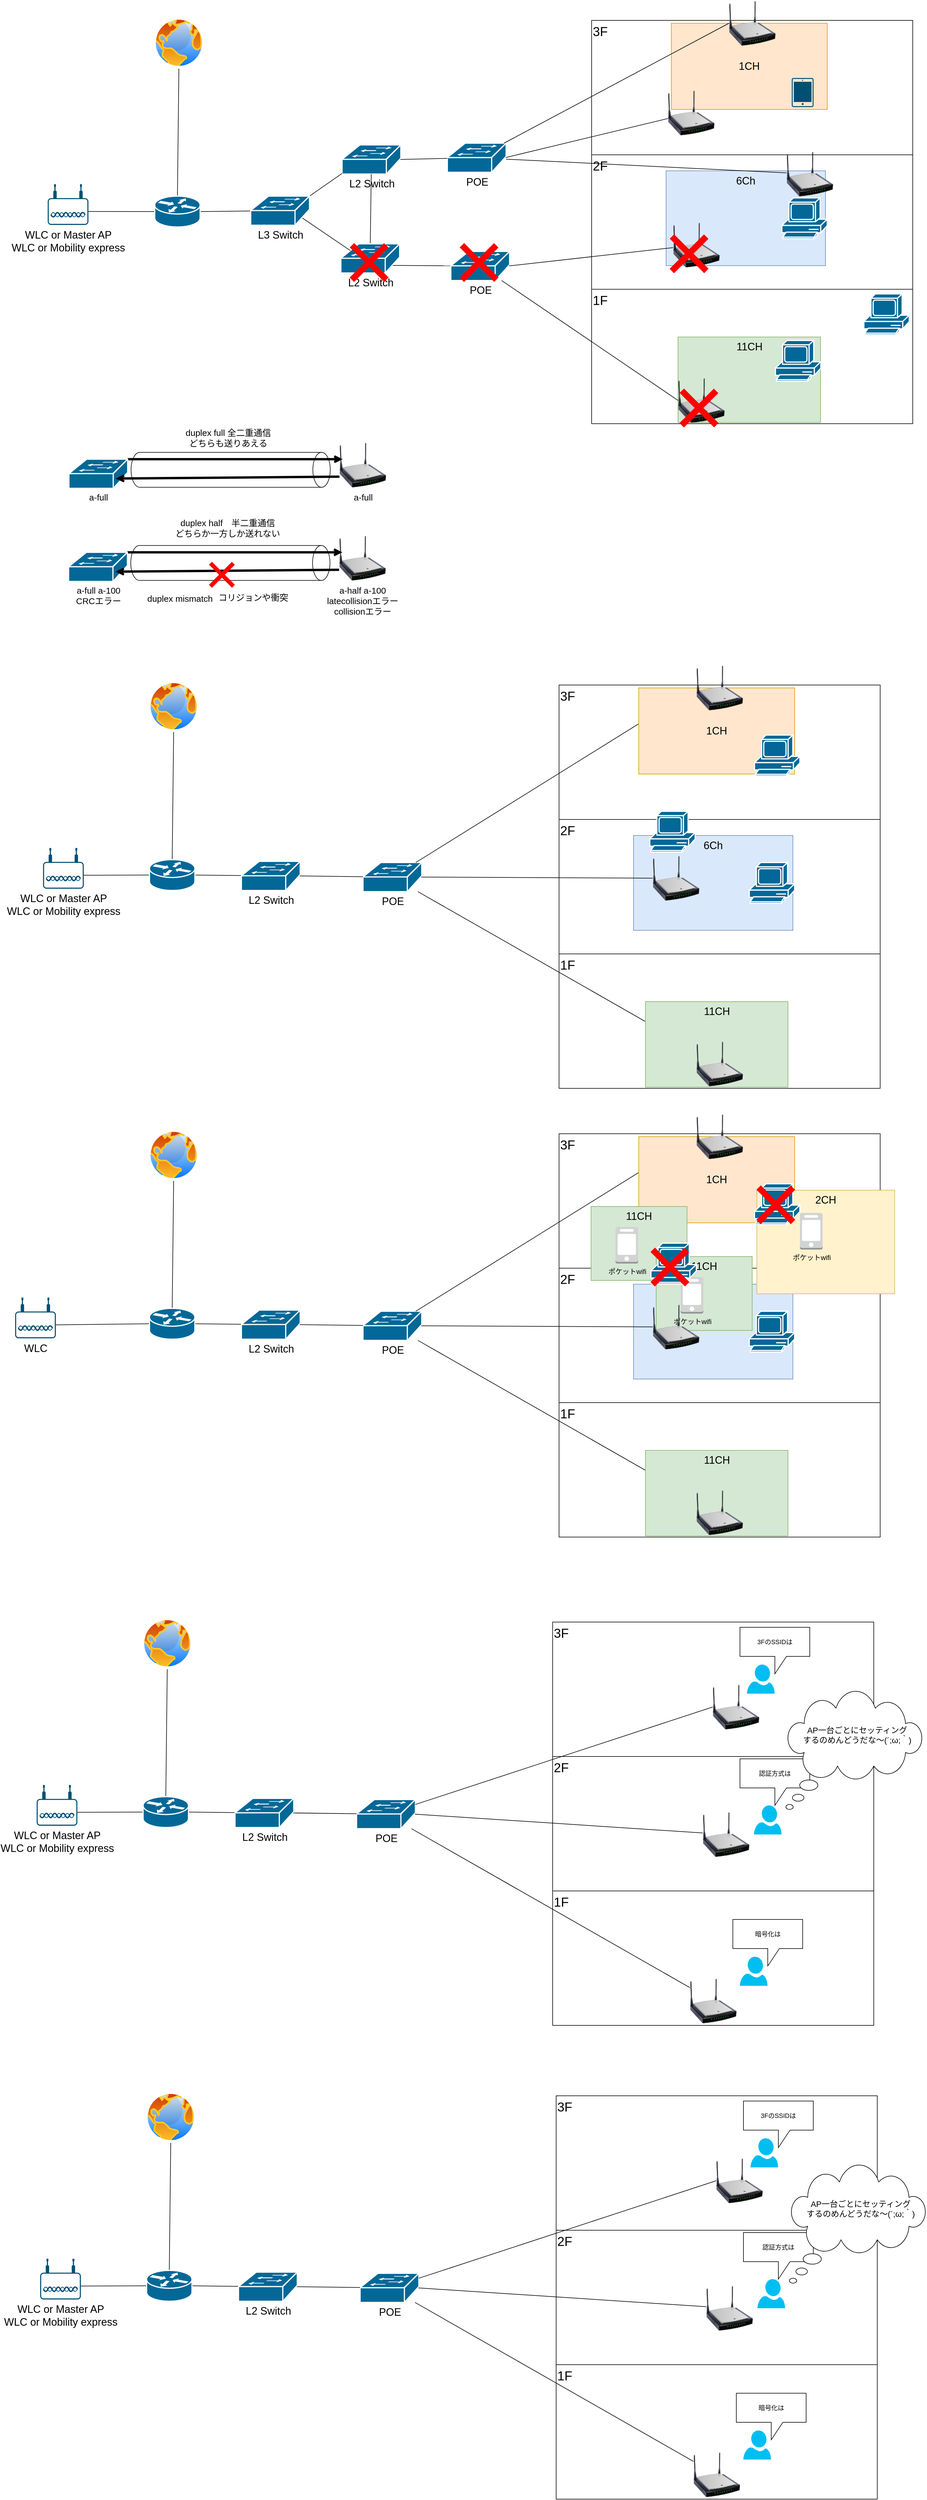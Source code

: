 <mxfile version="21.7.4" type="github">
  <diagram name="ページ1" id="ISea0skvDJ0-GTyt_ot8">
    <mxGraphModel dx="4785" dy="2478" grid="0" gridSize="10" guides="1" tooltips="1" connect="1" arrows="1" fold="1" page="1" pageScale="1" pageWidth="827" pageHeight="1169" math="0" shadow="0">
      <root>
        <mxCell id="0" />
        <mxCell id="1" parent="0" />
        <mxCell id="y21L1_D4y8wmVDUmnjSK-36" value="6Ch" style="whiteSpace=wrap;html=1;fontFamily=Helvetica;fontSize=18;verticalAlign=top;fillColor=#dae8fc;strokeColor=#6c8ebf;" parent="1" vertex="1">
          <mxGeometry x="1168" y="383.5" width="274" height="163" as="geometry" />
        </mxCell>
        <mxCell id="y21L1_D4y8wmVDUmnjSK-25" value="" style="group;fontSize=22;" parent="1" vertex="1" connectable="0">
          <mxGeometry x="1040" y="125" width="552" height="736" as="geometry" />
        </mxCell>
        <mxCell id="y21L1_D4y8wmVDUmnjSK-22" value="&lt;font style=&quot;font-size: 22px;&quot;&gt;1F&lt;/font&gt;" style="rounded=0;whiteSpace=wrap;html=1;fontFamily=Helvetica;fontSize=11;fontColor=default;fillColor=none;verticalAlign=top;align=left;" parent="y21L1_D4y8wmVDUmnjSK-25" vertex="1">
          <mxGeometry y="462" width="552" height="231" as="geometry" />
        </mxCell>
        <mxCell id="y21L1_D4y8wmVDUmnjSK-23" value="&lt;font style=&quot;font-size: 22px;&quot;&gt;2F&lt;/font&gt;" style="rounded=0;whiteSpace=wrap;html=1;fontFamily=Helvetica;fontSize=11;fontColor=default;fillColor=none;verticalAlign=top;align=left;" parent="y21L1_D4y8wmVDUmnjSK-25" vertex="1">
          <mxGeometry y="231" width="552" height="231" as="geometry" />
        </mxCell>
        <mxCell id="y21L1_D4y8wmVDUmnjSK-37" value="11CH" style="whiteSpace=wrap;html=1;fontFamily=Helvetica;fontSize=18;verticalAlign=top;fillColor=#d5e8d4;strokeColor=#82b366;" parent="y21L1_D4y8wmVDUmnjSK-25" vertex="1">
          <mxGeometry x="148.5" y="544" width="245" height="147" as="geometry" />
        </mxCell>
        <mxCell id="y21L1_D4y8wmVDUmnjSK-24" value="&lt;font style=&quot;font-size: 22px;&quot;&gt;3F&lt;/font&gt;" style="rounded=0;whiteSpace=wrap;html=1;fontFamily=Helvetica;fontSize=11;fontColor=default;fillColor=none;verticalAlign=top;align=left;" parent="y21L1_D4y8wmVDUmnjSK-25" vertex="1">
          <mxGeometry width="552" height="231" as="geometry" />
        </mxCell>
        <mxCell id="y21L1_D4y8wmVDUmnjSK-26" value="" style="shape=mxgraph.cisco.computers_and_peripherals.pc;sketch=0;html=1;pointerEvents=1;dashed=0;fillColor=#036897;strokeColor=#ffffff;strokeWidth=2;verticalLabelPosition=bottom;verticalAlign=top;align=center;outlineConnect=0;fontFamily=Helvetica;fontSize=11;fontColor=default;" parent="y21L1_D4y8wmVDUmnjSK-25" vertex="1">
          <mxGeometry x="316" y="550" width="78" height="70" as="geometry" />
        </mxCell>
        <mxCell id="y21L1_D4y8wmVDUmnjSK-34" value="" style="shape=mxgraph.cisco.computers_and_peripherals.pc;sketch=0;html=1;pointerEvents=1;dashed=0;fillColor=#036897;strokeColor=#ffffff;strokeWidth=2;verticalLabelPosition=bottom;verticalAlign=top;align=center;outlineConnect=0;fontFamily=Helvetica;fontSize=11;fontColor=default;" parent="y21L1_D4y8wmVDUmnjSK-25" vertex="1">
          <mxGeometry x="468" y="470" width="78" height="70" as="geometry" />
        </mxCell>
        <mxCell id="y21L1_D4y8wmVDUmnjSK-35" value="1CH" style="whiteSpace=wrap;html=1;fontFamily=Helvetica;fontSize=18;verticalAlign=middle;fillColor=#ffe6cc;strokeColor=#d79b00;" parent="y21L1_D4y8wmVDUmnjSK-25" vertex="1">
          <mxGeometry x="137" y="5" width="268" height="148" as="geometry" />
        </mxCell>
        <mxCell id="y21L1_D4y8wmVDUmnjSK-38" value="" style="image;html=1;image=img/lib/clip_art/networking/Wireless_Router_N_128x128.png;fontFamily=Helvetica;fontSize=11;fontColor=default;" parent="y21L1_D4y8wmVDUmnjSK-25" vertex="1">
          <mxGeometry x="236" y="-35" width="80" height="80" as="geometry" />
        </mxCell>
        <mxCell id="y21L1_D4y8wmVDUmnjSK-39" value="" style="image;html=1;image=img/lib/clip_art/networking/Wireless_Router_N_128x128.png;fontFamily=Helvetica;fontSize=11;fontColor=default;" parent="y21L1_D4y8wmVDUmnjSK-25" vertex="1">
          <mxGeometry x="131" y="119" width="80" height="80" as="geometry" />
        </mxCell>
        <mxCell id="y21L1_D4y8wmVDUmnjSK-40" value="" style="image;html=1;image=img/lib/clip_art/networking/Wireless_Router_N_128x128.png;fontFamily=Helvetica;fontSize=11;fontColor=default;" parent="y21L1_D4y8wmVDUmnjSK-25" vertex="1">
          <mxGeometry x="335" y="224" width="80" height="80" as="geometry" />
        </mxCell>
        <mxCell id="ws9a11WgU_F2Pa4hNLhd-21" value="" style="image;html=1;image=img/lib/clip_art/networking/Wireless_Router_N_128x128.png;fontFamily=Helvetica;fontSize=11;fontColor=default;" vertex="1" parent="y21L1_D4y8wmVDUmnjSK-25">
          <mxGeometry x="148.5" y="613" width="80" height="80" as="geometry" />
        </mxCell>
        <mxCell id="ws9a11WgU_F2Pa4hNLhd-23" value="" style="image;html=1;image=img/lib/clip_art/networking/Wireless_Router_N_128x128.png;fontFamily=Helvetica;fontSize=11;fontColor=default;" vertex="1" parent="y21L1_D4y8wmVDUmnjSK-25">
          <mxGeometry x="140" y="346" width="80" height="80" as="geometry" />
        </mxCell>
        <mxCell id="ws9a11WgU_F2Pa4hNLhd-32" value="&lt;span style=&quot;font-size: 150px;&quot;&gt;×&lt;/span&gt;" style="text;html=1;align=center;verticalAlign=middle;resizable=0;points=[];autosize=1;strokeColor=none;fillColor=none;fontSize=150;fontFamily=Helvetica;fontColor=#FF0000;" vertex="1" parent="y21L1_D4y8wmVDUmnjSK-25">
          <mxGeometry x="114" y="302" width="106" height="192" as="geometry" />
        </mxCell>
        <mxCell id="ws9a11WgU_F2Pa4hNLhd-33" value="&lt;span style=&quot;font-size: 150px;&quot;&gt;×&lt;/span&gt;" style="text;html=1;align=center;verticalAlign=middle;resizable=0;points=[];autosize=1;strokeColor=none;fillColor=none;fontSize=150;fontFamily=Helvetica;fontColor=#FF0000;" vertex="1" parent="y21L1_D4y8wmVDUmnjSK-25">
          <mxGeometry x="131" y="567" width="106" height="192" as="geometry" />
        </mxCell>
        <mxCell id="y21L1_D4y8wmVDUmnjSK-7" style="rounded=0;orthogonalLoop=1;jettySize=auto;html=1;exitX=1;exitY=0.67;exitDx=0;exitDy=0;exitPerimeter=0;entryX=0;entryY=0.5;entryDx=0;entryDy=0;entryPerimeter=0;endArrow=none;endFill=0;fontSize=18;" parent="1" source="y21L1_D4y8wmVDUmnjSK-2" target="y21L1_D4y8wmVDUmnjSK-3" edge="1">
          <mxGeometry relative="1" as="geometry" />
        </mxCell>
        <mxCell id="y21L1_D4y8wmVDUmnjSK-2" value="WLC or Master AP&lt;br style=&quot;border-color: var(--border-color);&quot;&gt;WLC or Mobility express" style="points=[[0.03,0.36,0],[0.18,0,0],[0.5,0.34,0],[0.82,0,0],[0.97,0.36,0],[1,0.67,0],[0.975,0.975,0],[0.5,1,0],[0.025,0.975,0],[0,0.67,0]];verticalLabelPosition=bottom;sketch=0;html=1;verticalAlign=top;aspect=fixed;align=center;pointerEvents=1;shape=mxgraph.cisco19.wireless_access_point;fillColor=#005073;strokeColor=none;fontSize=18;" parent="1" vertex="1">
          <mxGeometry x="105" y="406.5" width="70" height="70" as="geometry" />
        </mxCell>
        <mxCell id="y21L1_D4y8wmVDUmnjSK-8" style="edgeStyle=none;shape=connector;rounded=0;orthogonalLoop=1;jettySize=auto;html=1;exitX=1;exitY=0.5;exitDx=0;exitDy=0;exitPerimeter=0;labelBackgroundColor=default;strokeColor=default;fontFamily=Helvetica;fontSize=18;fontColor=default;endArrow=none;endFill=0;" parent="1" source="y21L1_D4y8wmVDUmnjSK-3" target="ws9a11WgU_F2Pa4hNLhd-2" edge="1">
          <mxGeometry relative="1" as="geometry" />
        </mxCell>
        <mxCell id="y21L1_D4y8wmVDUmnjSK-10" style="edgeStyle=none;shape=connector;rounded=0;orthogonalLoop=1;jettySize=auto;html=1;exitX=0.5;exitY=0;exitDx=0;exitDy=0;exitPerimeter=0;entryX=0.5;entryY=1;entryDx=0;entryDy=0;labelBackgroundColor=default;strokeColor=default;fontFamily=Helvetica;fontSize=11;fontColor=default;endArrow=none;endFill=0;" parent="1" source="y21L1_D4y8wmVDUmnjSK-3" target="y21L1_D4y8wmVDUmnjSK-4" edge="1">
          <mxGeometry relative="1" as="geometry" />
        </mxCell>
        <mxCell id="y21L1_D4y8wmVDUmnjSK-3" value="" style="shape=mxgraph.cisco.routers.router;sketch=0;html=1;pointerEvents=1;dashed=0;fillColor=#036897;strokeColor=#ffffff;strokeWidth=2;verticalLabelPosition=bottom;verticalAlign=top;align=center;outlineConnect=0;fontFamily=Helvetica;fontSize=18;fontColor=default;" parent="1" vertex="1">
          <mxGeometry x="289" y="427" width="78" height="53" as="geometry" />
        </mxCell>
        <mxCell id="y21L1_D4y8wmVDUmnjSK-4" value="" style="image;aspect=fixed;perimeter=ellipsePerimeter;html=1;align=center;shadow=0;dashed=0;spacingTop=3;image=img/lib/active_directory/internet_globe.svg;" parent="1" vertex="1">
          <mxGeometry x="286" y="119" width="89" height="89" as="geometry" />
        </mxCell>
        <mxCell id="y21L1_D4y8wmVDUmnjSK-16" style="edgeStyle=none;shape=connector;rounded=0;orthogonalLoop=1;jettySize=auto;html=1;exitX=0.98;exitY=0.5;exitDx=0;exitDy=0;exitPerimeter=0;labelBackgroundColor=default;strokeColor=default;fontFamily=Helvetica;fontSize=11;fontColor=default;endArrow=none;endFill=0;" parent="1" source="y21L1_D4y8wmVDUmnjSK-5" target="y21L1_D4y8wmVDUmnjSK-39" edge="1">
          <mxGeometry relative="1" as="geometry">
            <mxPoint x="1189" y="458.668" as="targetPoint" />
          </mxGeometry>
        </mxCell>
        <mxCell id="y21L1_D4y8wmVDUmnjSK-5" value="POE" style="shape=mxgraph.cisco.switches.workgroup_switch;sketch=0;html=1;pointerEvents=1;dashed=0;fillColor=#036897;strokeColor=#ffffff;strokeWidth=2;verticalLabelPosition=bottom;verticalAlign=top;align=center;outlineConnect=0;fontFamily=Helvetica;fontSize=18;fontColor=default;" parent="1" vertex="1">
          <mxGeometry x="792" y="336" width="101" height="50" as="geometry" />
        </mxCell>
        <mxCell id="y21L1_D4y8wmVDUmnjSK-9" style="edgeStyle=none;shape=connector;rounded=0;orthogonalLoop=1;jettySize=auto;html=1;exitX=0.98;exitY=0.5;exitDx=0;exitDy=0;exitPerimeter=0;labelBackgroundColor=default;strokeColor=default;fontFamily=Helvetica;fontSize=18;fontColor=default;endArrow=none;endFill=0;" parent="1" source="y21L1_D4y8wmVDUmnjSK-6" target="y21L1_D4y8wmVDUmnjSK-5" edge="1">
          <mxGeometry relative="1" as="geometry" />
        </mxCell>
        <mxCell id="y21L1_D4y8wmVDUmnjSK-6" value="L2 Switch" style="shape=mxgraph.cisco.switches.workgroup_switch;sketch=0;html=1;pointerEvents=1;dashed=0;fillColor=#036897;strokeColor=#ffffff;strokeWidth=2;verticalLabelPosition=bottom;verticalAlign=top;align=center;outlineConnect=0;fontFamily=Helvetica;fontSize=18;fontColor=default;" parent="1" vertex="1">
          <mxGeometry x="611" y="339" width="101" height="50" as="geometry" />
        </mxCell>
        <mxCell id="y21L1_D4y8wmVDUmnjSK-11" value="" style="shape=mxgraph.cisco.computers_and_peripherals.pc;sketch=0;html=1;pointerEvents=1;dashed=0;fillColor=#036897;strokeColor=#ffffff;strokeWidth=2;verticalLabelPosition=bottom;verticalAlign=top;align=center;outlineConnect=0;fontFamily=Helvetica;fontSize=11;fontColor=default;" parent="1" vertex="1">
          <mxGeometry x="1367" y="430" width="78" height="70" as="geometry" />
        </mxCell>
        <mxCell id="y21L1_D4y8wmVDUmnjSK-12" value="" style="sketch=0;points=[[0.015,0.015,0],[0.985,0.015,0],[0.985,0.985,0],[0.015,0.985,0],[0.25,0,0],[0.5,0,0],[0.75,0,0],[1,0.25,0],[1,0.5,0],[1,0.75,0],[0.75,1,0],[0.5,1,0],[0.25,1,0],[0,0.75,0],[0,0.5,0],[0,0.25,0]];verticalLabelPosition=bottom;html=1;verticalAlign=top;aspect=fixed;align=center;pointerEvents=1;shape=mxgraph.cisco19.handheld;fillColor=#005073;strokeColor=none;" parent="1" vertex="1">
          <mxGeometry x="1384" y="224" width="37.5" height="50" as="geometry" />
        </mxCell>
        <mxCell id="y21L1_D4y8wmVDUmnjSK-20" style="edgeStyle=none;shape=connector;rounded=0;orthogonalLoop=1;jettySize=auto;html=1;labelBackgroundColor=default;strokeColor=default;fontFamily=Helvetica;fontSize=11;fontColor=default;endArrow=none;endFill=0;" parent="1" source="y21L1_D4y8wmVDUmnjSK-40" target="y21L1_D4y8wmVDUmnjSK-5" edge="1">
          <mxGeometry relative="1" as="geometry">
            <mxPoint x="1276.0" y="794.9" as="sourcePoint" />
          </mxGeometry>
        </mxCell>
        <mxCell id="y21L1_D4y8wmVDUmnjSK-21" style="edgeStyle=none;shape=connector;rounded=0;orthogonalLoop=1;jettySize=auto;html=1;exitX=0;exitY=0.5;exitDx=0;exitDy=0;labelBackgroundColor=default;strokeColor=default;fontFamily=Helvetica;fontSize=11;fontColor=default;endArrow=none;endFill=0;" parent="1" source="y21L1_D4y8wmVDUmnjSK-38" target="y21L1_D4y8wmVDUmnjSK-5" edge="1">
          <mxGeometry relative="1" as="geometry">
            <mxPoint x="1276.0" y="145.9" as="sourcePoint" />
          </mxGeometry>
        </mxCell>
        <mxCell id="y21L1_D4y8wmVDUmnjSK-67" value="6Ch" style="whiteSpace=wrap;html=1;fontFamily=Helvetica;fontSize=18;verticalAlign=top;fillColor=#dae8fc;strokeColor=#6c8ebf;" parent="1" vertex="1">
          <mxGeometry x="1112" y="1525.5" width="274" height="163" as="geometry" />
        </mxCell>
        <mxCell id="y21L1_D4y8wmVDUmnjSK-79" style="rounded=0;orthogonalLoop=1;jettySize=auto;html=1;exitX=1;exitY=0.67;exitDx=0;exitDy=0;exitPerimeter=0;entryX=0;entryY=0.5;entryDx=0;entryDy=0;entryPerimeter=0;endArrow=none;endFill=0;fontSize=18;" parent="1" source="y21L1_D4y8wmVDUmnjSK-80" target="y21L1_D4y8wmVDUmnjSK-83" edge="1">
          <mxGeometry relative="1" as="geometry" />
        </mxCell>
        <mxCell id="y21L1_D4y8wmVDUmnjSK-80" value="WLC or Master AP&lt;br&gt;WLC or Mobility express" style="points=[[0.03,0.36,0],[0.18,0,0],[0.5,0.34,0],[0.82,0,0],[0.97,0.36,0],[1,0.67,0],[0.975,0.975,0],[0.5,1,0],[0.025,0.975,0],[0,0.67,0]];verticalLabelPosition=bottom;sketch=0;html=1;verticalAlign=top;aspect=fixed;align=center;pointerEvents=1;shape=mxgraph.cisco19.wireless_access_point;fillColor=#005073;strokeColor=none;fontSize=18;" parent="1" vertex="1">
          <mxGeometry x="97" y="1547" width="70" height="70" as="geometry" />
        </mxCell>
        <mxCell id="y21L1_D4y8wmVDUmnjSK-81" style="edgeStyle=none;shape=connector;rounded=0;orthogonalLoop=1;jettySize=auto;html=1;exitX=1;exitY=0.5;exitDx=0;exitDy=0;exitPerimeter=0;labelBackgroundColor=default;strokeColor=default;fontFamily=Helvetica;fontSize=18;fontColor=default;endArrow=none;endFill=0;" parent="1" source="y21L1_D4y8wmVDUmnjSK-83" target="y21L1_D4y8wmVDUmnjSK-88" edge="1">
          <mxGeometry relative="1" as="geometry" />
        </mxCell>
        <mxCell id="y21L1_D4y8wmVDUmnjSK-82" style="edgeStyle=none;shape=connector;rounded=0;orthogonalLoop=1;jettySize=auto;html=1;exitX=0.5;exitY=0;exitDx=0;exitDy=0;exitPerimeter=0;entryX=0.5;entryY=1;entryDx=0;entryDy=0;labelBackgroundColor=default;strokeColor=default;fontFamily=Helvetica;fontSize=11;fontColor=default;endArrow=none;endFill=0;" parent="1" source="y21L1_D4y8wmVDUmnjSK-83" target="y21L1_D4y8wmVDUmnjSK-84" edge="1">
          <mxGeometry relative="1" as="geometry" />
        </mxCell>
        <mxCell id="y21L1_D4y8wmVDUmnjSK-83" value="" style="shape=mxgraph.cisco.routers.router;sketch=0;html=1;pointerEvents=1;dashed=0;fillColor=#036897;strokeColor=#ffffff;strokeWidth=2;verticalLabelPosition=bottom;verticalAlign=top;align=center;outlineConnect=0;fontFamily=Helvetica;fontSize=18;fontColor=default;" parent="1" vertex="1">
          <mxGeometry x="280" y="1567" width="78" height="53" as="geometry" />
        </mxCell>
        <mxCell id="y21L1_D4y8wmVDUmnjSK-84" value="" style="image;aspect=fixed;perimeter=ellipsePerimeter;html=1;align=center;shadow=0;dashed=0;spacingTop=3;image=img/lib/active_directory/internet_globe.svg;" parent="1" vertex="1">
          <mxGeometry x="277" y="1259" width="89" height="89" as="geometry" />
        </mxCell>
        <mxCell id="y21L1_D4y8wmVDUmnjSK-85" style="edgeStyle=none;shape=connector;rounded=0;orthogonalLoop=1;jettySize=auto;html=1;exitX=0.98;exitY=0.5;exitDx=0;exitDy=0;exitPerimeter=0;labelBackgroundColor=default;strokeColor=default;fontFamily=Helvetica;fontSize=11;fontColor=default;endArrow=none;endFill=0;" parent="1" source="y21L1_D4y8wmVDUmnjSK-86" edge="1">
          <mxGeometry relative="1" as="geometry">
            <mxPoint x="1145" y="1598.818" as="targetPoint" />
          </mxGeometry>
        </mxCell>
        <mxCell id="y21L1_D4y8wmVDUmnjSK-86" value="POE" style="shape=mxgraph.cisco.switches.workgroup_switch;sketch=0;html=1;pointerEvents=1;dashed=0;fillColor=#036897;strokeColor=#ffffff;strokeWidth=2;verticalLabelPosition=bottom;verticalAlign=top;align=center;outlineConnect=0;fontFamily=Helvetica;fontSize=18;fontColor=default;" parent="1" vertex="1">
          <mxGeometry x="647" y="1572" width="101" height="50" as="geometry" />
        </mxCell>
        <mxCell id="y21L1_D4y8wmVDUmnjSK-87" style="edgeStyle=none;shape=connector;rounded=0;orthogonalLoop=1;jettySize=auto;html=1;exitX=0.98;exitY=0.5;exitDx=0;exitDy=0;exitPerimeter=0;labelBackgroundColor=default;strokeColor=default;fontFamily=Helvetica;fontSize=18;fontColor=default;endArrow=none;endFill=0;" parent="1" source="y21L1_D4y8wmVDUmnjSK-88" target="y21L1_D4y8wmVDUmnjSK-86" edge="1">
          <mxGeometry relative="1" as="geometry" />
        </mxCell>
        <mxCell id="y21L1_D4y8wmVDUmnjSK-88" value="L2 Switch" style="shape=mxgraph.cisco.switches.workgroup_switch;sketch=0;html=1;pointerEvents=1;dashed=0;fillColor=#036897;strokeColor=#ffffff;strokeWidth=2;verticalLabelPosition=bottom;verticalAlign=top;align=center;outlineConnect=0;fontFamily=Helvetica;fontSize=18;fontColor=default;" parent="1" vertex="1">
          <mxGeometry x="438" y="1570" width="101" height="50" as="geometry" />
        </mxCell>
        <mxCell id="y21L1_D4y8wmVDUmnjSK-89" value="" style="shape=mxgraph.cisco.computers_and_peripherals.pc;sketch=0;html=1;pointerEvents=1;dashed=0;fillColor=#036897;strokeColor=#ffffff;strokeWidth=2;verticalLabelPosition=bottom;verticalAlign=top;align=center;outlineConnect=0;fontFamily=Helvetica;fontSize=11;fontColor=default;" parent="1" vertex="1">
          <mxGeometry x="1311" y="1572" width="78" height="70" as="geometry" />
        </mxCell>
        <mxCell id="y21L1_D4y8wmVDUmnjSK-91" style="edgeStyle=none;shape=connector;rounded=0;orthogonalLoop=1;jettySize=auto;html=1;labelBackgroundColor=default;strokeColor=default;fontFamily=Helvetica;fontSize=11;fontColor=default;endArrow=none;endFill=0;" parent="1" target="y21L1_D4y8wmVDUmnjSK-86" edge="1">
          <mxGeometry relative="1" as="geometry">
            <mxPoint x="1220" y="1895.173" as="sourcePoint" />
          </mxGeometry>
        </mxCell>
        <mxCell id="y21L1_D4y8wmVDUmnjSK-92" style="edgeStyle=none;shape=connector;rounded=0;orthogonalLoop=1;jettySize=auto;html=1;exitX=0;exitY=0.5;exitDx=0;exitDy=0;labelBackgroundColor=default;strokeColor=default;fontFamily=Helvetica;fontSize=11;fontColor=default;endArrow=none;endFill=0;" parent="1" target="y21L1_D4y8wmVDUmnjSK-86" edge="1">
          <mxGeometry relative="1" as="geometry">
            <mxPoint x="1220" y="1272" as="sourcePoint" />
          </mxGeometry>
        </mxCell>
        <mxCell id="y21L1_D4y8wmVDUmnjSK-102" value="" style="group;fontSize=22;" parent="1" vertex="1" connectable="0">
          <mxGeometry x="984" y="1267" width="624" height="693" as="geometry" />
        </mxCell>
        <mxCell id="y21L1_D4y8wmVDUmnjSK-103" value="&lt;font style=&quot;font-size: 22px;&quot;&gt;1F&lt;/font&gt;" style="rounded=0;whiteSpace=wrap;html=1;fontFamily=Helvetica;fontSize=11;fontColor=default;fillColor=none;verticalAlign=top;align=left;" parent="y21L1_D4y8wmVDUmnjSK-102" vertex="1">
          <mxGeometry y="462" width="552" height="231" as="geometry" />
        </mxCell>
        <mxCell id="y21L1_D4y8wmVDUmnjSK-104" value="&lt;font style=&quot;font-size: 22px;&quot;&gt;2F&lt;/font&gt;" style="rounded=0;whiteSpace=wrap;html=1;fontFamily=Helvetica;fontSize=11;fontColor=default;fillColor=none;verticalAlign=top;align=left;" parent="y21L1_D4y8wmVDUmnjSK-102" vertex="1">
          <mxGeometry y="231" width="552" height="231" as="geometry" />
        </mxCell>
        <mxCell id="y21L1_D4y8wmVDUmnjSK-105" value="11CH" style="whiteSpace=wrap;html=1;fontFamily=Helvetica;fontSize=18;verticalAlign=top;fillColor=#d5e8d4;strokeColor=#82b366;" parent="y21L1_D4y8wmVDUmnjSK-102" vertex="1">
          <mxGeometry x="148.5" y="544" width="245" height="147" as="geometry" />
        </mxCell>
        <mxCell id="y21L1_D4y8wmVDUmnjSK-106" value="&lt;font style=&quot;font-size: 22px;&quot;&gt;3F&lt;/font&gt;" style="rounded=0;whiteSpace=wrap;html=1;fontFamily=Helvetica;fontSize=11;fontColor=default;fillColor=none;verticalAlign=top;align=left;" parent="y21L1_D4y8wmVDUmnjSK-102" vertex="1">
          <mxGeometry width="552" height="231" as="geometry" />
        </mxCell>
        <mxCell id="y21L1_D4y8wmVDUmnjSK-108" value="1CH" style="whiteSpace=wrap;html=1;fontFamily=Helvetica;fontSize=18;verticalAlign=middle;fillColor=#ffe6cc;strokeColor=#d79b00;" parent="y21L1_D4y8wmVDUmnjSK-102" vertex="1">
          <mxGeometry x="137" y="5" width="268" height="148" as="geometry" />
        </mxCell>
        <mxCell id="y21L1_D4y8wmVDUmnjSK-109" value="" style="image;html=1;image=img/lib/clip_art/networking/Wireless_Router_N_128x128.png;fontFamily=Helvetica;fontSize=11;fontColor=default;" parent="y21L1_D4y8wmVDUmnjSK-102" vertex="1">
          <mxGeometry x="236" y="-35" width="80" height="80" as="geometry" />
        </mxCell>
        <mxCell id="y21L1_D4y8wmVDUmnjSK-111" value="" style="image;html=1;image=img/lib/clip_art/networking/Wireless_Router_N_128x128.png;fontFamily=Helvetica;fontSize=11;fontColor=default;" parent="y21L1_D4y8wmVDUmnjSK-102" vertex="1">
          <mxGeometry x="236" y="611" width="80" height="80" as="geometry" />
        </mxCell>
        <mxCell id="y21L1_D4y8wmVDUmnjSK-119" value="" style="shape=mxgraph.cisco.computers_and_peripherals.pc;sketch=0;html=1;pointerEvents=1;dashed=0;fillColor=#036897;strokeColor=#ffffff;strokeWidth=2;verticalLabelPosition=bottom;verticalAlign=top;align=center;outlineConnect=0;fontFamily=Helvetica;fontSize=11;fontColor=default;" parent="y21L1_D4y8wmVDUmnjSK-102" vertex="1">
          <mxGeometry x="336" y="86" width="78" height="70" as="geometry" />
        </mxCell>
        <mxCell id="y21L1_D4y8wmVDUmnjSK-110" value="" style="image;html=1;image=img/lib/clip_art/networking/Wireless_Router_N_128x128.png;fontFamily=Helvetica;fontSize=11;fontColor=default;" parent="y21L1_D4y8wmVDUmnjSK-102" vertex="1">
          <mxGeometry x="161" y="292" width="80" height="80" as="geometry" />
        </mxCell>
        <mxCell id="y21L1_D4y8wmVDUmnjSK-121" value="" style="shape=mxgraph.cisco.computers_and_peripherals.pc;sketch=0;html=1;pointerEvents=1;dashed=0;fillColor=#036897;strokeColor=#ffffff;strokeWidth=2;verticalLabelPosition=bottom;verticalAlign=top;align=center;outlineConnect=0;fontFamily=Helvetica;fontSize=11;fontColor=default;" parent="y21L1_D4y8wmVDUmnjSK-102" vertex="1">
          <mxGeometry x="156" y="217" width="78" height="70" as="geometry" />
        </mxCell>
        <mxCell id="Gv_RDN-kAOqWAWIpM0Y3-1" value="6Ch" style="whiteSpace=wrap;html=1;fontFamily=Helvetica;fontSize=18;verticalAlign=top;fillColor=#dae8fc;strokeColor=#6c8ebf;" parent="1" vertex="1">
          <mxGeometry x="1112" y="2296.5" width="274" height="163" as="geometry" />
        </mxCell>
        <mxCell id="Gv_RDN-kAOqWAWIpM0Y3-2" style="rounded=0;orthogonalLoop=1;jettySize=auto;html=1;exitX=1;exitY=0.67;exitDx=0;exitDy=0;exitPerimeter=0;entryX=0;entryY=0.5;entryDx=0;entryDy=0;entryPerimeter=0;endArrow=none;endFill=0;fontSize=18;" parent="1" source="Gv_RDN-kAOqWAWIpM0Y3-3" target="Gv_RDN-kAOqWAWIpM0Y3-6" edge="1">
          <mxGeometry relative="1" as="geometry" />
        </mxCell>
        <mxCell id="Gv_RDN-kAOqWAWIpM0Y3-3" value="WLC" style="points=[[0.03,0.36,0],[0.18,0,0],[0.5,0.34,0],[0.82,0,0],[0.97,0.36,0],[1,0.67,0],[0.975,0.975,0],[0.5,1,0],[0.025,0.975,0],[0,0.67,0]];verticalLabelPosition=bottom;sketch=0;html=1;verticalAlign=top;aspect=fixed;align=center;pointerEvents=1;shape=mxgraph.cisco19.wireless_access_point;fillColor=#005073;strokeColor=none;fontSize=18;" parent="1" vertex="1">
          <mxGeometry x="49" y="2319.5" width="70" height="70" as="geometry" />
        </mxCell>
        <mxCell id="Gv_RDN-kAOqWAWIpM0Y3-4" style="edgeStyle=none;shape=connector;rounded=0;orthogonalLoop=1;jettySize=auto;html=1;exitX=1;exitY=0.5;exitDx=0;exitDy=0;exitPerimeter=0;labelBackgroundColor=default;strokeColor=default;fontFamily=Helvetica;fontSize=18;fontColor=default;endArrow=none;endFill=0;" parent="1" source="Gv_RDN-kAOqWAWIpM0Y3-6" target="Gv_RDN-kAOqWAWIpM0Y3-11" edge="1">
          <mxGeometry relative="1" as="geometry" />
        </mxCell>
        <mxCell id="Gv_RDN-kAOqWAWIpM0Y3-5" style="edgeStyle=none;shape=connector;rounded=0;orthogonalLoop=1;jettySize=auto;html=1;exitX=0.5;exitY=0;exitDx=0;exitDy=0;exitPerimeter=0;entryX=0.5;entryY=1;entryDx=0;entryDy=0;labelBackgroundColor=default;strokeColor=default;fontFamily=Helvetica;fontSize=11;fontColor=default;endArrow=none;endFill=0;" parent="1" source="Gv_RDN-kAOqWAWIpM0Y3-6" target="Gv_RDN-kAOqWAWIpM0Y3-7" edge="1">
          <mxGeometry relative="1" as="geometry" />
        </mxCell>
        <mxCell id="Gv_RDN-kAOqWAWIpM0Y3-6" value="" style="shape=mxgraph.cisco.routers.router;sketch=0;html=1;pointerEvents=1;dashed=0;fillColor=#036897;strokeColor=#ffffff;strokeWidth=2;verticalLabelPosition=bottom;verticalAlign=top;align=center;outlineConnect=0;fontFamily=Helvetica;fontSize=18;fontColor=default;" parent="1" vertex="1">
          <mxGeometry x="280" y="2338" width="78" height="53" as="geometry" />
        </mxCell>
        <mxCell id="Gv_RDN-kAOqWAWIpM0Y3-7" value="" style="image;aspect=fixed;perimeter=ellipsePerimeter;html=1;align=center;shadow=0;dashed=0;spacingTop=3;image=img/lib/active_directory/internet_globe.svg;" parent="1" vertex="1">
          <mxGeometry x="277" y="2030" width="89" height="89" as="geometry" />
        </mxCell>
        <mxCell id="Gv_RDN-kAOqWAWIpM0Y3-8" style="edgeStyle=none;shape=connector;rounded=0;orthogonalLoop=1;jettySize=auto;html=1;exitX=0.98;exitY=0.5;exitDx=0;exitDy=0;exitPerimeter=0;labelBackgroundColor=default;strokeColor=default;fontFamily=Helvetica;fontSize=11;fontColor=default;endArrow=none;endFill=0;" parent="1" source="Gv_RDN-kAOqWAWIpM0Y3-9" edge="1">
          <mxGeometry relative="1" as="geometry">
            <mxPoint x="1145" y="2369.818" as="targetPoint" />
          </mxGeometry>
        </mxCell>
        <mxCell id="Gv_RDN-kAOqWAWIpM0Y3-9" value="POE" style="shape=mxgraph.cisco.switches.workgroup_switch;sketch=0;html=1;pointerEvents=1;dashed=0;fillColor=#036897;strokeColor=#ffffff;strokeWidth=2;verticalLabelPosition=bottom;verticalAlign=top;align=center;outlineConnect=0;fontFamily=Helvetica;fontSize=18;fontColor=default;" parent="1" vertex="1">
          <mxGeometry x="647" y="2343" width="101" height="50" as="geometry" />
        </mxCell>
        <mxCell id="Gv_RDN-kAOqWAWIpM0Y3-10" style="edgeStyle=none;shape=connector;rounded=0;orthogonalLoop=1;jettySize=auto;html=1;exitX=0.98;exitY=0.5;exitDx=0;exitDy=0;exitPerimeter=0;labelBackgroundColor=default;strokeColor=default;fontFamily=Helvetica;fontSize=18;fontColor=default;endArrow=none;endFill=0;" parent="1" source="Gv_RDN-kAOqWAWIpM0Y3-11" target="Gv_RDN-kAOqWAWIpM0Y3-9" edge="1">
          <mxGeometry relative="1" as="geometry" />
        </mxCell>
        <mxCell id="Gv_RDN-kAOqWAWIpM0Y3-11" value="L2 Switch" style="shape=mxgraph.cisco.switches.workgroup_switch;sketch=0;html=1;pointerEvents=1;dashed=0;fillColor=#036897;strokeColor=#ffffff;strokeWidth=2;verticalLabelPosition=bottom;verticalAlign=top;align=center;outlineConnect=0;fontFamily=Helvetica;fontSize=18;fontColor=default;" parent="1" vertex="1">
          <mxGeometry x="438" y="2341" width="101" height="50" as="geometry" />
        </mxCell>
        <mxCell id="Gv_RDN-kAOqWAWIpM0Y3-12" value="" style="shape=mxgraph.cisco.computers_and_peripherals.pc;sketch=0;html=1;pointerEvents=1;dashed=0;fillColor=#036897;strokeColor=#ffffff;strokeWidth=2;verticalLabelPosition=bottom;verticalAlign=top;align=center;outlineConnect=0;fontFamily=Helvetica;fontSize=11;fontColor=default;" parent="1" vertex="1">
          <mxGeometry x="1311" y="2343" width="78" height="70" as="geometry" />
        </mxCell>
        <mxCell id="Gv_RDN-kAOqWAWIpM0Y3-13" style="edgeStyle=none;shape=connector;rounded=0;orthogonalLoop=1;jettySize=auto;html=1;labelBackgroundColor=default;strokeColor=default;fontFamily=Helvetica;fontSize=11;fontColor=default;endArrow=none;endFill=0;" parent="1" target="Gv_RDN-kAOqWAWIpM0Y3-9" edge="1">
          <mxGeometry relative="1" as="geometry">
            <mxPoint x="1220" y="2666.173" as="sourcePoint" />
          </mxGeometry>
        </mxCell>
        <mxCell id="Gv_RDN-kAOqWAWIpM0Y3-14" style="edgeStyle=none;shape=connector;rounded=0;orthogonalLoop=1;jettySize=auto;html=1;exitX=0;exitY=0.5;exitDx=0;exitDy=0;labelBackgroundColor=default;strokeColor=default;fontFamily=Helvetica;fontSize=11;fontColor=default;endArrow=none;endFill=0;" parent="1" target="Gv_RDN-kAOqWAWIpM0Y3-9" edge="1">
          <mxGeometry relative="1" as="geometry">
            <mxPoint x="1220" y="2043" as="sourcePoint" />
          </mxGeometry>
        </mxCell>
        <mxCell id="Gv_RDN-kAOqWAWIpM0Y3-15" value="" style="group;fontSize=22;" parent="1" vertex="1" connectable="0">
          <mxGeometry x="984" y="2038" width="624" height="693" as="geometry" />
        </mxCell>
        <mxCell id="Gv_RDN-kAOqWAWIpM0Y3-16" value="&lt;font style=&quot;font-size: 22px;&quot;&gt;1F&lt;/font&gt;" style="rounded=0;whiteSpace=wrap;html=1;fontFamily=Helvetica;fontSize=11;fontColor=default;fillColor=none;verticalAlign=top;align=left;" parent="Gv_RDN-kAOqWAWIpM0Y3-15" vertex="1">
          <mxGeometry y="462" width="552" height="231" as="geometry" />
        </mxCell>
        <mxCell id="Gv_RDN-kAOqWAWIpM0Y3-17" value="&lt;font style=&quot;font-size: 22px;&quot;&gt;2F&lt;/font&gt;" style="rounded=0;whiteSpace=wrap;html=1;fontFamily=Helvetica;fontSize=11;fontColor=default;fillColor=none;verticalAlign=top;align=left;" parent="Gv_RDN-kAOqWAWIpM0Y3-15" vertex="1">
          <mxGeometry y="231" width="552" height="231" as="geometry" />
        </mxCell>
        <mxCell id="Gv_RDN-kAOqWAWIpM0Y3-18" value="11CH" style="whiteSpace=wrap;html=1;fontFamily=Helvetica;fontSize=18;verticalAlign=top;fillColor=#d5e8d4;strokeColor=#82b366;" parent="Gv_RDN-kAOqWAWIpM0Y3-15" vertex="1">
          <mxGeometry x="148.5" y="544" width="245" height="147" as="geometry" />
        </mxCell>
        <mxCell id="Gv_RDN-kAOqWAWIpM0Y3-19" value="&lt;font style=&quot;font-size: 22px;&quot;&gt;3F&lt;/font&gt;" style="rounded=0;whiteSpace=wrap;html=1;fontFamily=Helvetica;fontSize=11;fontColor=default;fillColor=none;verticalAlign=top;align=left;" parent="Gv_RDN-kAOqWAWIpM0Y3-15" vertex="1">
          <mxGeometry width="552" height="231" as="geometry" />
        </mxCell>
        <mxCell id="Gv_RDN-kAOqWAWIpM0Y3-20" value="1CH" style="whiteSpace=wrap;html=1;fontFamily=Helvetica;fontSize=18;verticalAlign=middle;fillColor=#ffe6cc;strokeColor=#d79b00;" parent="Gv_RDN-kAOqWAWIpM0Y3-15" vertex="1">
          <mxGeometry x="137" y="5" width="268" height="148" as="geometry" />
        </mxCell>
        <mxCell id="Gv_RDN-kAOqWAWIpM0Y3-21" value="" style="image;html=1;image=img/lib/clip_art/networking/Wireless_Router_N_128x128.png;fontFamily=Helvetica;fontSize=11;fontColor=default;" parent="Gv_RDN-kAOqWAWIpM0Y3-15" vertex="1">
          <mxGeometry x="236" y="-35" width="80" height="80" as="geometry" />
        </mxCell>
        <mxCell id="Gv_RDN-kAOqWAWIpM0Y3-22" value="" style="image;html=1;image=img/lib/clip_art/networking/Wireless_Router_N_128x128.png;fontFamily=Helvetica;fontSize=11;fontColor=default;" parent="Gv_RDN-kAOqWAWIpM0Y3-15" vertex="1">
          <mxGeometry x="236" y="611" width="80" height="80" as="geometry" />
        </mxCell>
        <mxCell id="Gv_RDN-kAOqWAWIpM0Y3-23" value="11CH" style="whiteSpace=wrap;html=1;fontFamily=Helvetica;fontSize=18;verticalAlign=top;fillColor=#d5e8d4;strokeColor=#82b366;" parent="Gv_RDN-kAOqWAWIpM0Y3-15" vertex="1">
          <mxGeometry x="55" y="125" width="165" height="127" as="geometry" />
        </mxCell>
        <mxCell id="Gv_RDN-kAOqWAWIpM0Y3-24" value="ポケットwifi" style="outlineConnect=0;dashed=0;verticalLabelPosition=bottom;verticalAlign=top;align=center;html=1;shape=mxgraph.aws3.mobile_client;fillColor=#D2D3D3;gradientColor=none;" parent="Gv_RDN-kAOqWAWIpM0Y3-15" vertex="1">
          <mxGeometry x="97" y="160" width="39" height="63" as="geometry" />
        </mxCell>
        <mxCell id="Gv_RDN-kAOqWAWIpM0Y3-25" value="2CH" style="whiteSpace=wrap;html=1;fontFamily=Helvetica;fontSize=18;verticalAlign=top;fillColor=#fff2cc;strokeColor=#d6b656;" parent="Gv_RDN-kAOqWAWIpM0Y3-15" vertex="1">
          <mxGeometry x="340" y="97" width="237" height="178" as="geometry" />
        </mxCell>
        <mxCell id="Gv_RDN-kAOqWAWIpM0Y3-26" value="ポケットwifi" style="outlineConnect=0;dashed=0;verticalLabelPosition=bottom;verticalAlign=top;align=center;html=1;shape=mxgraph.aws3.mobile_client;fillColor=#D2D3D3;gradientColor=none;" parent="Gv_RDN-kAOqWAWIpM0Y3-15" vertex="1">
          <mxGeometry x="414" y="136" width="39" height="63" as="geometry" />
        </mxCell>
        <mxCell id="Gv_RDN-kAOqWAWIpM0Y3-27" value="" style="shape=mxgraph.cisco.computers_and_peripherals.pc;sketch=0;html=1;pointerEvents=1;dashed=0;fillColor=#036897;strokeColor=#ffffff;strokeWidth=2;verticalLabelPosition=bottom;verticalAlign=top;align=center;outlineConnect=0;fontFamily=Helvetica;fontSize=11;fontColor=default;" parent="Gv_RDN-kAOqWAWIpM0Y3-15" vertex="1">
          <mxGeometry x="336" y="86" width="78" height="70" as="geometry" />
        </mxCell>
        <mxCell id="Gv_RDN-kAOqWAWIpM0Y3-28" value="11CH" style="whiteSpace=wrap;html=1;fontFamily=Helvetica;fontSize=18;verticalAlign=top;fillColor=#d5e8d4;strokeColor=#82b366;" parent="Gv_RDN-kAOqWAWIpM0Y3-15" vertex="1">
          <mxGeometry x="167" y="211" width="165" height="127" as="geometry" />
        </mxCell>
        <mxCell id="Gv_RDN-kAOqWAWIpM0Y3-29" value="ポケットwifi" style="outlineConnect=0;dashed=0;verticalLabelPosition=bottom;verticalAlign=top;align=center;html=1;shape=mxgraph.aws3.mobile_client;fillColor=#D2D3D3;gradientColor=none;" parent="Gv_RDN-kAOqWAWIpM0Y3-15" vertex="1">
          <mxGeometry x="209" y="246" width="39" height="63" as="geometry" />
        </mxCell>
        <mxCell id="Gv_RDN-kAOqWAWIpM0Y3-30" value="" style="image;html=1;image=img/lib/clip_art/networking/Wireless_Router_N_128x128.png;fontFamily=Helvetica;fontSize=11;fontColor=default;" parent="Gv_RDN-kAOqWAWIpM0Y3-15" vertex="1">
          <mxGeometry x="161" y="292" width="80" height="80" as="geometry" />
        </mxCell>
        <mxCell id="Gv_RDN-kAOqWAWIpM0Y3-31" value="" style="shape=mxgraph.cisco.computers_and_peripherals.pc;sketch=0;html=1;pointerEvents=1;dashed=0;fillColor=#036897;strokeColor=#ffffff;strokeWidth=2;verticalLabelPosition=bottom;verticalAlign=top;align=center;outlineConnect=0;fontFamily=Helvetica;fontSize=11;fontColor=default;" parent="Gv_RDN-kAOqWAWIpM0Y3-15" vertex="1">
          <mxGeometry x="158" y="188" width="78" height="70" as="geometry" />
        </mxCell>
        <mxCell id="ws9a11WgU_F2Pa4hNLhd-35" value="&lt;span style=&quot;font-size: 150px;&quot;&gt;×&lt;/span&gt;" style="text;html=1;align=center;verticalAlign=middle;resizable=0;points=[];autosize=1;strokeColor=none;fillColor=none;fontSize=150;fontFamily=Helvetica;fontColor=#FF0000;" vertex="1" parent="Gv_RDN-kAOqWAWIpM0Y3-15">
          <mxGeometry x="319" y="23" width="106" height="192" as="geometry" />
        </mxCell>
        <mxCell id="ws9a11WgU_F2Pa4hNLhd-34" value="&lt;span style=&quot;font-size: 150px;&quot;&gt;×&lt;/span&gt;" style="text;html=1;align=center;verticalAlign=middle;resizable=0;points=[];autosize=1;strokeColor=none;fillColor=none;fontSize=150;fontFamily=Helvetica;fontColor=#FF0000;" vertex="1" parent="Gv_RDN-kAOqWAWIpM0Y3-15">
          <mxGeometry x="137" y="130" width="106" height="192" as="geometry" />
        </mxCell>
        <mxCell id="ws9a11WgU_F2Pa4hNLhd-8" style="edgeStyle=none;shape=connector;rounded=0;orthogonalLoop=1;jettySize=auto;html=1;exitX=0.87;exitY=0.74;exitDx=0;exitDy=0;exitPerimeter=0;labelBackgroundColor=default;strokeColor=default;fontFamily=Helvetica;fontSize=11;fontColor=default;endArrow=none;endFill=0;" edge="1" parent="1" source="ws9a11WgU_F2Pa4hNLhd-1" target="ws9a11WgU_F2Pa4hNLhd-7">
          <mxGeometry relative="1" as="geometry" />
        </mxCell>
        <mxCell id="ws9a11WgU_F2Pa4hNLhd-9" style="edgeStyle=none;shape=connector;rounded=0;orthogonalLoop=1;jettySize=auto;html=1;exitX=0.5;exitY=0;exitDx=0;exitDy=0;exitPerimeter=0;labelBackgroundColor=default;strokeColor=default;fontFamily=Helvetica;fontSize=11;fontColor=default;endArrow=none;endFill=0;" edge="1" parent="1" source="ws9a11WgU_F2Pa4hNLhd-1" target="y21L1_D4y8wmVDUmnjSK-6">
          <mxGeometry relative="1" as="geometry" />
        </mxCell>
        <mxCell id="ws9a11WgU_F2Pa4hNLhd-1" value="L2 Switch" style="shape=mxgraph.cisco.switches.workgroup_switch;sketch=0;html=1;pointerEvents=1;dashed=0;fillColor=#036897;strokeColor=#ffffff;strokeWidth=2;verticalLabelPosition=bottom;verticalAlign=top;align=center;outlineConnect=0;fontFamily=Helvetica;fontSize=18;fontColor=default;" vertex="1" parent="1">
          <mxGeometry x="609" y="509" width="101" height="50" as="geometry" />
        </mxCell>
        <mxCell id="ws9a11WgU_F2Pa4hNLhd-3" style="rounded=0;orthogonalLoop=1;jettySize=auto;html=1;exitX=1;exitY=0;exitDx=0;exitDy=0;exitPerimeter=0;entryX=0;entryY=0.98;entryDx=0;entryDy=0;entryPerimeter=0;endArrow=none;endFill=0;" edge="1" parent="1" source="ws9a11WgU_F2Pa4hNLhd-2" target="y21L1_D4y8wmVDUmnjSK-6">
          <mxGeometry relative="1" as="geometry" />
        </mxCell>
        <mxCell id="ws9a11WgU_F2Pa4hNLhd-6" style="edgeStyle=none;shape=connector;rounded=0;orthogonalLoop=1;jettySize=auto;html=1;exitX=0.87;exitY=0.74;exitDx=0;exitDy=0;exitPerimeter=0;entryX=0.16;entryY=0.23;entryDx=0;entryDy=0;entryPerimeter=0;labelBackgroundColor=default;strokeColor=default;fontFamily=Helvetica;fontSize=11;fontColor=default;endArrow=none;endFill=0;" edge="1" parent="1" source="ws9a11WgU_F2Pa4hNLhd-2" target="ws9a11WgU_F2Pa4hNLhd-1">
          <mxGeometry relative="1" as="geometry" />
        </mxCell>
        <mxCell id="ws9a11WgU_F2Pa4hNLhd-2" value="L3 Switch" style="shape=mxgraph.cisco.switches.workgroup_switch;sketch=0;html=1;pointerEvents=1;dashed=0;fillColor=#036897;strokeColor=#ffffff;strokeWidth=2;verticalLabelPosition=bottom;verticalAlign=top;align=center;outlineConnect=0;fontFamily=Helvetica;fontSize=18;fontColor=default;" vertex="1" parent="1">
          <mxGeometry x="454" y="427" width="101" height="50" as="geometry" />
        </mxCell>
        <mxCell id="ws9a11WgU_F2Pa4hNLhd-24" style="edgeStyle=none;shape=connector;rounded=0;orthogonalLoop=1;jettySize=auto;html=1;exitX=0.98;exitY=0.5;exitDx=0;exitDy=0;exitPerimeter=0;labelBackgroundColor=default;strokeColor=default;fontFamily=Helvetica;fontSize=11;fontColor=default;endArrow=none;endFill=0;" edge="1" parent="1" source="ws9a11WgU_F2Pa4hNLhd-7" target="ws9a11WgU_F2Pa4hNLhd-23">
          <mxGeometry relative="1" as="geometry" />
        </mxCell>
        <mxCell id="ws9a11WgU_F2Pa4hNLhd-7" value="POE" style="shape=mxgraph.cisco.switches.workgroup_switch;sketch=0;html=1;pointerEvents=1;dashed=0;fillColor=#036897;strokeColor=#ffffff;strokeWidth=2;verticalLabelPosition=bottom;verticalAlign=top;align=center;outlineConnect=0;fontFamily=Helvetica;fontSize=18;fontColor=default;" vertex="1" parent="1">
          <mxGeometry x="798" y="522" width="101" height="50" as="geometry" />
        </mxCell>
        <mxCell id="ws9a11WgU_F2Pa4hNLhd-22" style="edgeStyle=none;shape=connector;rounded=0;orthogonalLoop=1;jettySize=auto;html=1;exitX=0;exitY=0.5;exitDx=0;exitDy=0;labelBackgroundColor=default;strokeColor=default;fontFamily=Helvetica;fontSize=11;fontColor=default;endArrow=none;endFill=0;" edge="1" parent="1" source="ws9a11WgU_F2Pa4hNLhd-21" target="ws9a11WgU_F2Pa4hNLhd-7">
          <mxGeometry relative="1" as="geometry" />
        </mxCell>
        <mxCell id="ws9a11WgU_F2Pa4hNLhd-30" value="&lt;span style=&quot;font-size: 150px;&quot;&gt;×&lt;/span&gt;" style="text;html=1;align=center;verticalAlign=middle;resizable=0;points=[];autosize=1;strokeColor=none;fillColor=none;fontSize=150;fontFamily=Helvetica;fontColor=#FF0000;" vertex="1" parent="1">
          <mxGeometry x="604" y="442" width="106" height="192" as="geometry" />
        </mxCell>
        <mxCell id="ws9a11WgU_F2Pa4hNLhd-31" value="&lt;span style=&quot;font-size: 150px;&quot;&gt;×&lt;/span&gt;" style="text;html=1;align=center;verticalAlign=middle;resizable=0;points=[];autosize=1;strokeColor=none;fillColor=none;fontSize=150;fontFamily=Helvetica;fontColor=#FF0000;" vertex="1" parent="1">
          <mxGeometry x="793" y="442" width="106" height="192" as="geometry" />
        </mxCell>
        <mxCell id="ws9a11WgU_F2Pa4hNLhd-44" style="edgeStyle=none;shape=connector;rounded=0;orthogonalLoop=1;jettySize=auto;html=1;exitX=1;exitY=0;exitDx=0;exitDy=0;exitPerimeter=0;entryX=0.069;entryY=0.375;entryDx=0;entryDy=0;entryPerimeter=0;labelBackgroundColor=default;strokeColor=default;fontFamily=Helvetica;fontSize=15;fontColor=default;endArrow=open;endFill=0;strokeWidth=4;" edge="1" parent="1" source="ws9a11WgU_F2Pa4hNLhd-36" target="ws9a11WgU_F2Pa4hNLhd-37">
          <mxGeometry relative="1" as="geometry" />
        </mxCell>
        <mxCell id="ws9a11WgU_F2Pa4hNLhd-36" value="a-full" style="shape=mxgraph.cisco.switches.workgroup_switch;sketch=0;html=1;pointerEvents=1;dashed=0;fillColor=#036897;strokeColor=#ffffff;strokeWidth=2;verticalLabelPosition=bottom;verticalAlign=top;align=center;outlineConnect=0;fontFamily=Helvetica;fontSize=15;fontColor=default;" vertex="1" parent="1">
          <mxGeometry x="141.5" y="879" width="101" height="50" as="geometry" />
        </mxCell>
        <mxCell id="ws9a11WgU_F2Pa4hNLhd-45" style="edgeStyle=none;shape=connector;rounded=0;orthogonalLoop=1;jettySize=auto;html=1;exitX=0;exitY=0.75;exitDx=0;exitDy=0;entryX=0.797;entryY=0.665;entryDx=0;entryDy=0;entryPerimeter=0;labelBackgroundColor=default;strokeColor=default;fontFamily=Helvetica;fontSize=15;fontColor=default;endArrow=open;endFill=0;strokeWidth=4;" edge="1" parent="1" source="ws9a11WgU_F2Pa4hNLhd-37" target="ws9a11WgU_F2Pa4hNLhd-36">
          <mxGeometry relative="1" as="geometry" />
        </mxCell>
        <mxCell id="ws9a11WgU_F2Pa4hNLhd-37" value="a-full" style="image;html=1;image=img/lib/clip_art/networking/Wireless_Router_N_128x128.png;fontFamily=Helvetica;fontSize=15;fontColor=default;" vertex="1" parent="1">
          <mxGeometry x="606.5" y="849" width="80" height="80" as="geometry" />
        </mxCell>
        <mxCell id="ws9a11WgU_F2Pa4hNLhd-38" value="" style="shape=cylinder3;whiteSpace=wrap;html=1;boundedLbl=1;backgroundOutline=1;size=15;fontFamily=Helvetica;fontSize=15;fontColor=default;rotation=90;fillColor=none;" vertex="1" parent="1">
          <mxGeometry x="389.5" y="726" width="60" height="342.5" as="geometry" />
        </mxCell>
        <mxCell id="ws9a11WgU_F2Pa4hNLhd-42" value="duplex full 全二重通信&lt;br style=&quot;font-size: 15px;&quot;&gt;どちらも送りあえる" style="text;html=1;align=center;verticalAlign=middle;resizable=0;points=[];autosize=1;strokeColor=none;fillColor=none;fontSize=15;fontFamily=Helvetica;fontColor=default;" vertex="1" parent="1">
          <mxGeometry x="332.5" y="818" width="165" height="48" as="geometry" />
        </mxCell>
        <mxCell id="ws9a11WgU_F2Pa4hNLhd-43" value="duplex half　半二重通信&lt;br style=&quot;font-size: 15px;&quot;&gt;どちらか一方しか送れない" style="text;html=1;align=center;verticalAlign=middle;resizable=0;points=[];autosize=1;strokeColor=none;fillColor=none;fontSize=15;fontFamily=Helvetica;fontColor=default;" vertex="1" parent="1">
          <mxGeometry x="315" y="973" width="198" height="48" as="geometry" />
        </mxCell>
        <mxCell id="ws9a11WgU_F2Pa4hNLhd-51" style="edgeStyle=none;shape=connector;rounded=0;orthogonalLoop=1;jettySize=auto;html=1;exitX=1;exitY=0;exitDx=0;exitDy=0;exitPerimeter=0;entryX=0.069;entryY=0.375;entryDx=0;entryDy=0;entryPerimeter=0;labelBackgroundColor=default;strokeColor=default;fontFamily=Helvetica;fontSize=15;fontColor=default;endArrow=open;endFill=0;strokeWidth=4;" edge="1" parent="1" source="ws9a11WgU_F2Pa4hNLhd-52" target="ws9a11WgU_F2Pa4hNLhd-54">
          <mxGeometry relative="1" as="geometry" />
        </mxCell>
        <mxCell id="ws9a11WgU_F2Pa4hNLhd-52" value="a-full a-100&lt;br style=&quot;font-size: 15px;&quot;&gt;CRCエラー" style="shape=mxgraph.cisco.switches.workgroup_switch;sketch=0;html=1;pointerEvents=1;dashed=0;fillColor=#036897;strokeColor=#ffffff;strokeWidth=2;verticalLabelPosition=bottom;verticalAlign=top;align=center;outlineConnect=0;fontFamily=Helvetica;fontSize=15;fontColor=default;" vertex="1" parent="1">
          <mxGeometry x="141" y="1039" width="101" height="50" as="geometry" />
        </mxCell>
        <mxCell id="ws9a11WgU_F2Pa4hNLhd-53" style="edgeStyle=none;shape=connector;rounded=0;orthogonalLoop=1;jettySize=auto;html=1;exitX=0;exitY=0.75;exitDx=0;exitDy=0;entryX=0.797;entryY=0.665;entryDx=0;entryDy=0;entryPerimeter=0;labelBackgroundColor=default;strokeColor=default;fontFamily=Helvetica;fontSize=15;fontColor=default;endArrow=open;endFill=0;strokeWidth=4;" edge="1" parent="1" source="ws9a11WgU_F2Pa4hNLhd-54" target="ws9a11WgU_F2Pa4hNLhd-52">
          <mxGeometry relative="1" as="geometry" />
        </mxCell>
        <mxCell id="ws9a11WgU_F2Pa4hNLhd-54" value="a-half a-100&lt;br style=&quot;font-size: 15px;&quot;&gt;latecollisionエラー&lt;br style=&quot;font-size: 15px;&quot;&gt;collisionエラー" style="image;html=1;image=img/lib/clip_art/networking/Wireless_Router_N_128x128.png;fontFamily=Helvetica;fontSize=15;fontColor=default;" vertex="1" parent="1">
          <mxGeometry x="606" y="1009" width="80" height="80" as="geometry" />
        </mxCell>
        <mxCell id="ws9a11WgU_F2Pa4hNLhd-55" value="" style="shape=cylinder3;whiteSpace=wrap;html=1;boundedLbl=1;backgroundOutline=1;size=15;fontFamily=Helvetica;fontSize=15;fontColor=default;rotation=90;fillColor=none;" vertex="1" parent="1">
          <mxGeometry x="389" y="886" width="60" height="342.5" as="geometry" />
        </mxCell>
        <mxCell id="ws9a11WgU_F2Pa4hNLhd-56" value="&lt;font style=&quot;font-size: 100px;&quot;&gt;×&lt;/font&gt;" style="text;html=1;align=center;verticalAlign=middle;resizable=0;points=[];autosize=1;strokeColor=none;fillColor=none;fontSize=100;fontFamily=Helvetica;fontColor=#FF0000;" vertex="1" parent="1">
          <mxGeometry x="366" y="1009" width="76" height="132" as="geometry" />
        </mxCell>
        <mxCell id="ws9a11WgU_F2Pa4hNLhd-57" value="duplex mismatch" style="text;html=1;align=center;verticalAlign=middle;resizable=0;points=[];autosize=1;strokeColor=none;fillColor=none;fontSize=15;fontFamily=Helvetica;fontColor=default;" vertex="1" parent="1">
          <mxGeometry x="266" y="1103" width="131" height="30" as="geometry" />
        </mxCell>
        <mxCell id="ws9a11WgU_F2Pa4hNLhd-58" value="コリジョンや衝突" style="text;html=1;align=center;verticalAlign=middle;resizable=0;points=[];autosize=1;strokeColor=none;fillColor=none;fontSize=15;fontFamily=Helvetica;fontColor=default;" vertex="1" parent="1">
          <mxGeometry x="389" y="1101" width="138" height="30" as="geometry" />
        </mxCell>
        <mxCell id="ws9a11WgU_F2Pa4hNLhd-111" style="rounded=0;orthogonalLoop=1;jettySize=auto;html=1;exitX=1;exitY=0.67;exitDx=0;exitDy=0;exitPerimeter=0;entryX=0;entryY=0.5;entryDx=0;entryDy=0;entryPerimeter=0;endArrow=none;endFill=0;fontSize=18;" edge="1" parent="1" source="ws9a11WgU_F2Pa4hNLhd-112" target="ws9a11WgU_F2Pa4hNLhd-115">
          <mxGeometry relative="1" as="geometry" />
        </mxCell>
        <mxCell id="ws9a11WgU_F2Pa4hNLhd-112" value="WLC or Master AP&lt;br&gt;WLC or Mobility express" style="points=[[0.03,0.36,0],[0.18,0,0],[0.5,0.34,0],[0.82,0,0],[0.97,0.36,0],[1,0.67,0],[0.975,0.975,0],[0.5,1,0],[0.025,0.975,0],[0,0.67,0]];verticalLabelPosition=bottom;sketch=0;html=1;verticalAlign=top;aspect=fixed;align=center;pointerEvents=1;shape=mxgraph.cisco19.wireless_access_point;fillColor=#005073;strokeColor=none;fontSize=18;" vertex="1" parent="1">
          <mxGeometry x="86" y="3157" width="70" height="70" as="geometry" />
        </mxCell>
        <mxCell id="ws9a11WgU_F2Pa4hNLhd-113" style="edgeStyle=none;shape=connector;rounded=0;orthogonalLoop=1;jettySize=auto;html=1;exitX=1;exitY=0.5;exitDx=0;exitDy=0;exitPerimeter=0;labelBackgroundColor=default;strokeColor=default;fontFamily=Helvetica;fontSize=18;fontColor=default;endArrow=none;endFill=0;" edge="1" parent="1" source="ws9a11WgU_F2Pa4hNLhd-115" target="ws9a11WgU_F2Pa4hNLhd-120">
          <mxGeometry relative="1" as="geometry" />
        </mxCell>
        <mxCell id="ws9a11WgU_F2Pa4hNLhd-114" style="edgeStyle=none;shape=connector;rounded=0;orthogonalLoop=1;jettySize=auto;html=1;exitX=0.5;exitY=0;exitDx=0;exitDy=0;exitPerimeter=0;entryX=0.5;entryY=1;entryDx=0;entryDy=0;labelBackgroundColor=default;strokeColor=default;fontFamily=Helvetica;fontSize=11;fontColor=default;endArrow=none;endFill=0;" edge="1" parent="1" source="ws9a11WgU_F2Pa4hNLhd-115" target="ws9a11WgU_F2Pa4hNLhd-116">
          <mxGeometry relative="1" as="geometry" />
        </mxCell>
        <mxCell id="ws9a11WgU_F2Pa4hNLhd-115" value="" style="shape=mxgraph.cisco.routers.router;sketch=0;html=1;pointerEvents=1;dashed=0;fillColor=#036897;strokeColor=#ffffff;strokeWidth=2;verticalLabelPosition=bottom;verticalAlign=top;align=center;outlineConnect=0;fontFamily=Helvetica;fontSize=18;fontColor=default;" vertex="1" parent="1">
          <mxGeometry x="269" y="3177" width="78" height="53" as="geometry" />
        </mxCell>
        <mxCell id="ws9a11WgU_F2Pa4hNLhd-116" value="" style="image;aspect=fixed;perimeter=ellipsePerimeter;html=1;align=center;shadow=0;dashed=0;spacingTop=3;image=img/lib/active_directory/internet_globe.svg;" vertex="1" parent="1">
          <mxGeometry x="266" y="2869" width="89" height="89" as="geometry" />
        </mxCell>
        <mxCell id="ws9a11WgU_F2Pa4hNLhd-117" style="edgeStyle=none;shape=connector;rounded=0;orthogonalLoop=1;jettySize=auto;html=1;exitX=0.98;exitY=0.5;exitDx=0;exitDy=0;exitPerimeter=0;labelBackgroundColor=default;strokeColor=default;fontFamily=Helvetica;fontSize=11;fontColor=default;endArrow=none;endFill=0;" edge="1" parent="1" source="ws9a11WgU_F2Pa4hNLhd-118" target="ws9a11WgU_F2Pa4hNLhd-129">
          <mxGeometry relative="1" as="geometry">
            <mxPoint x="1134" y="3208.818" as="targetPoint" />
          </mxGeometry>
        </mxCell>
        <mxCell id="ws9a11WgU_F2Pa4hNLhd-118" value="POE" style="shape=mxgraph.cisco.switches.workgroup_switch;sketch=0;html=1;pointerEvents=1;dashed=0;fillColor=#036897;strokeColor=#ffffff;strokeWidth=2;verticalLabelPosition=bottom;verticalAlign=top;align=center;outlineConnect=0;fontFamily=Helvetica;fontSize=18;fontColor=default;" vertex="1" parent="1">
          <mxGeometry x="636" y="3182" width="101" height="50" as="geometry" />
        </mxCell>
        <mxCell id="ws9a11WgU_F2Pa4hNLhd-119" style="edgeStyle=none;shape=connector;rounded=0;orthogonalLoop=1;jettySize=auto;html=1;exitX=0.98;exitY=0.5;exitDx=0;exitDy=0;exitPerimeter=0;labelBackgroundColor=default;strokeColor=default;fontFamily=Helvetica;fontSize=18;fontColor=default;endArrow=none;endFill=0;" edge="1" parent="1" source="ws9a11WgU_F2Pa4hNLhd-120" target="ws9a11WgU_F2Pa4hNLhd-118">
          <mxGeometry relative="1" as="geometry" />
        </mxCell>
        <mxCell id="ws9a11WgU_F2Pa4hNLhd-120" value="L2 Switch" style="shape=mxgraph.cisco.switches.workgroup_switch;sketch=0;html=1;pointerEvents=1;dashed=0;fillColor=#036897;strokeColor=#ffffff;strokeWidth=2;verticalLabelPosition=bottom;verticalAlign=top;align=center;outlineConnect=0;fontFamily=Helvetica;fontSize=18;fontColor=default;" vertex="1" parent="1">
          <mxGeometry x="427" y="3180" width="101" height="50" as="geometry" />
        </mxCell>
        <mxCell id="ws9a11WgU_F2Pa4hNLhd-121" style="edgeStyle=none;shape=connector;rounded=0;orthogonalLoop=1;jettySize=auto;html=1;labelBackgroundColor=default;strokeColor=default;fontFamily=Helvetica;fontSize=11;fontColor=default;endArrow=none;endFill=0;" edge="1" parent="1" target="ws9a11WgU_F2Pa4hNLhd-118">
          <mxGeometry relative="1" as="geometry">
            <mxPoint x="1209" y="3505.173" as="sourcePoint" />
          </mxGeometry>
        </mxCell>
        <mxCell id="ws9a11WgU_F2Pa4hNLhd-122" style="edgeStyle=none;shape=connector;rounded=0;orthogonalLoop=1;jettySize=auto;html=1;exitX=0;exitY=0.5;exitDx=0;exitDy=0;labelBackgroundColor=default;strokeColor=default;fontFamily=Helvetica;fontSize=11;fontColor=default;endArrow=none;endFill=0;" edge="1" parent="1" target="ws9a11WgU_F2Pa4hNLhd-118" source="ws9a11WgU_F2Pa4hNLhd-126">
          <mxGeometry relative="1" as="geometry">
            <mxPoint x="1209" y="2882" as="sourcePoint" />
          </mxGeometry>
        </mxCell>
        <mxCell id="ws9a11WgU_F2Pa4hNLhd-123" value="" style="group;fontSize=22;" vertex="1" connectable="0" parent="1">
          <mxGeometry x="973" y="2877" width="636" height="693" as="geometry" />
        </mxCell>
        <mxCell id="ws9a11WgU_F2Pa4hNLhd-124" value="&lt;font style=&quot;font-size: 22px;&quot;&gt;1F&lt;/font&gt;" style="rounded=0;whiteSpace=wrap;html=1;fontFamily=Helvetica;fontSize=11;fontColor=default;fillColor=none;verticalAlign=top;align=left;" vertex="1" parent="ws9a11WgU_F2Pa4hNLhd-123">
          <mxGeometry y="462" width="552" height="231" as="geometry" />
        </mxCell>
        <mxCell id="ws9a11WgU_F2Pa4hNLhd-125" value="&lt;font style=&quot;font-size: 22px;&quot;&gt;3F&lt;/font&gt;" style="rounded=0;whiteSpace=wrap;html=1;fontFamily=Helvetica;fontSize=11;fontColor=default;fillColor=none;verticalAlign=top;align=left;" vertex="1" parent="ws9a11WgU_F2Pa4hNLhd-123">
          <mxGeometry width="552" height="231" as="geometry" />
        </mxCell>
        <mxCell id="ws9a11WgU_F2Pa4hNLhd-127" value="" style="image;html=1;image=img/lib/clip_art/networking/Wireless_Router_N_128x128.png;fontFamily=Helvetica;fontSize=11;fontColor=default;" vertex="1" parent="ws9a11WgU_F2Pa4hNLhd-123">
          <mxGeometry x="236" y="611" width="80" height="80" as="geometry" />
        </mxCell>
        <mxCell id="ws9a11WgU_F2Pa4hNLhd-128" value="&lt;font style=&quot;font-size: 22px;&quot;&gt;2F&lt;/font&gt;" style="rounded=0;whiteSpace=wrap;html=1;fontFamily=Helvetica;fontSize=11;fontColor=default;fillColor=none;verticalAlign=top;align=left;" vertex="1" parent="ws9a11WgU_F2Pa4hNLhd-123">
          <mxGeometry y="231" width="552" height="231" as="geometry" />
        </mxCell>
        <mxCell id="ws9a11WgU_F2Pa4hNLhd-129" value="" style="image;html=1;image=img/lib/clip_art/networking/Wireless_Router_N_128x128.png;fontFamily=Helvetica;fontSize=11;fontColor=default;" vertex="1" parent="ws9a11WgU_F2Pa4hNLhd-123">
          <mxGeometry x="258" y="325" width="80" height="80" as="geometry" />
        </mxCell>
        <mxCell id="ws9a11WgU_F2Pa4hNLhd-126" value="" style="image;html=1;image=img/lib/clip_art/networking/Wireless_Router_N_128x128.png;fontFamily=Helvetica;fontSize=11;fontColor=default;" vertex="1" parent="ws9a11WgU_F2Pa4hNLhd-123">
          <mxGeometry x="275" y="106" width="80" height="80" as="geometry" />
        </mxCell>
        <mxCell id="ws9a11WgU_F2Pa4hNLhd-130" value="" style="verticalLabelPosition=bottom;html=1;verticalAlign=top;align=center;strokeColor=none;fillColor=#00BEF2;shape=mxgraph.azure.user;fontFamily=Helvetica;fontSize=11;fontColor=default;" vertex="1" parent="ws9a11WgU_F2Pa4hNLhd-123">
          <mxGeometry x="334" y="73" width="47.5" height="50" as="geometry" />
        </mxCell>
        <mxCell id="ws9a11WgU_F2Pa4hNLhd-133" value="3FのSSIDは" style="shape=callout;whiteSpace=wrap;html=1;perimeter=calloutPerimeter;fontFamily=Helvetica;fontSize=11;fontColor=default;" vertex="1" parent="ws9a11WgU_F2Pa4hNLhd-123">
          <mxGeometry x="322" y="9" width="120" height="80" as="geometry" />
        </mxCell>
        <mxCell id="ws9a11WgU_F2Pa4hNLhd-134" value="" style="verticalLabelPosition=bottom;html=1;verticalAlign=top;align=center;strokeColor=none;fillColor=#00BEF2;shape=mxgraph.azure.user;fontFamily=Helvetica;fontSize=11;fontColor=default;" vertex="1" parent="ws9a11WgU_F2Pa4hNLhd-123">
          <mxGeometry x="346" y="315" width="47.5" height="50" as="geometry" />
        </mxCell>
        <mxCell id="ws9a11WgU_F2Pa4hNLhd-135" value="認証方式は" style="shape=callout;whiteSpace=wrap;html=1;perimeter=calloutPerimeter;fontFamily=Helvetica;fontSize=11;fontColor=default;" vertex="1" parent="ws9a11WgU_F2Pa4hNLhd-123">
          <mxGeometry x="322" y="235" width="120" height="80" as="geometry" />
        </mxCell>
        <mxCell id="ws9a11WgU_F2Pa4hNLhd-139" value="" style="verticalLabelPosition=bottom;html=1;verticalAlign=top;align=center;strokeColor=none;fillColor=#00BEF2;shape=mxgraph.azure.user;fontFamily=Helvetica;fontSize=11;fontColor=default;" vertex="1" parent="ws9a11WgU_F2Pa4hNLhd-123">
          <mxGeometry x="321.75" y="575" width="47.5" height="50" as="geometry" />
        </mxCell>
        <mxCell id="ws9a11WgU_F2Pa4hNLhd-140" value="暗号化は" style="shape=callout;whiteSpace=wrap;html=1;perimeter=calloutPerimeter;fontFamily=Helvetica;fontSize=11;fontColor=default;" vertex="1" parent="ws9a11WgU_F2Pa4hNLhd-123">
          <mxGeometry x="309.75" y="511" width="120" height="80" as="geometry" />
        </mxCell>
        <mxCell id="ws9a11WgU_F2Pa4hNLhd-142" value="" style="whiteSpace=wrap;html=1;shape=mxgraph.basic.cloud_callout;fontFamily=Helvetica;fontSize=11;fontColor=default;" vertex="1" parent="ws9a11WgU_F2Pa4hNLhd-123">
          <mxGeometry x="401" y="119" width="235" height="203" as="geometry" />
        </mxCell>
        <mxCell id="ws9a11WgU_F2Pa4hNLhd-143" value="AP一台ごとにセッティング&lt;br style=&quot;font-size: 14px;&quot;&gt;するのめんどうだな～(´;ω;｀)" style="text;html=1;align=center;verticalAlign=middle;resizable=0;points=[];autosize=1;strokeColor=none;fillColor=none;fontSize=14;fontFamily=Helvetica;fontColor=default;" vertex="1" parent="ws9a11WgU_F2Pa4hNLhd-123">
          <mxGeometry x="420" y="171" width="205" height="46" as="geometry" />
        </mxCell>
        <mxCell id="ws9a11WgU_F2Pa4hNLhd-144" style="rounded=0;orthogonalLoop=1;jettySize=auto;html=1;exitX=1;exitY=0.67;exitDx=0;exitDy=0;exitPerimeter=0;entryX=0;entryY=0.5;entryDx=0;entryDy=0;entryPerimeter=0;endArrow=none;endFill=0;fontSize=18;" edge="1" parent="1" source="ws9a11WgU_F2Pa4hNLhd-145" target="ws9a11WgU_F2Pa4hNLhd-148">
          <mxGeometry relative="1" as="geometry" />
        </mxCell>
        <mxCell id="ws9a11WgU_F2Pa4hNLhd-145" value="WLC or Master AP&lt;br&gt;WLC or Mobility express" style="points=[[0.03,0.36,0],[0.18,0,0],[0.5,0.34,0],[0.82,0,0],[0.97,0.36,0],[1,0.67,0],[0.975,0.975,0],[0.5,1,0],[0.025,0.975,0],[0,0.67,0]];verticalLabelPosition=bottom;sketch=0;html=1;verticalAlign=top;aspect=fixed;align=center;pointerEvents=1;shape=mxgraph.cisco19.wireless_access_point;fillColor=#005073;strokeColor=none;fontSize=18;" vertex="1" parent="1">
          <mxGeometry x="92" y="3971" width="70" height="70" as="geometry" />
        </mxCell>
        <mxCell id="ws9a11WgU_F2Pa4hNLhd-146" style="edgeStyle=none;shape=connector;rounded=0;orthogonalLoop=1;jettySize=auto;html=1;exitX=1;exitY=0.5;exitDx=0;exitDy=0;exitPerimeter=0;labelBackgroundColor=default;strokeColor=default;fontFamily=Helvetica;fontSize=18;fontColor=default;endArrow=none;endFill=0;" edge="1" parent="1" source="ws9a11WgU_F2Pa4hNLhd-148" target="ws9a11WgU_F2Pa4hNLhd-153">
          <mxGeometry relative="1" as="geometry" />
        </mxCell>
        <mxCell id="ws9a11WgU_F2Pa4hNLhd-147" style="edgeStyle=none;shape=connector;rounded=0;orthogonalLoop=1;jettySize=auto;html=1;exitX=0.5;exitY=0;exitDx=0;exitDy=0;exitPerimeter=0;entryX=0.5;entryY=1;entryDx=0;entryDy=0;labelBackgroundColor=default;strokeColor=default;fontFamily=Helvetica;fontSize=11;fontColor=default;endArrow=none;endFill=0;" edge="1" parent="1" source="ws9a11WgU_F2Pa4hNLhd-148" target="ws9a11WgU_F2Pa4hNLhd-149">
          <mxGeometry relative="1" as="geometry" />
        </mxCell>
        <mxCell id="ws9a11WgU_F2Pa4hNLhd-148" value="" style="shape=mxgraph.cisco.routers.router;sketch=0;html=1;pointerEvents=1;dashed=0;fillColor=#036897;strokeColor=#ffffff;strokeWidth=2;verticalLabelPosition=bottom;verticalAlign=top;align=center;outlineConnect=0;fontFamily=Helvetica;fontSize=18;fontColor=default;" vertex="1" parent="1">
          <mxGeometry x="275" y="3991" width="78" height="53" as="geometry" />
        </mxCell>
        <mxCell id="ws9a11WgU_F2Pa4hNLhd-149" value="" style="image;aspect=fixed;perimeter=ellipsePerimeter;html=1;align=center;shadow=0;dashed=0;spacingTop=3;image=img/lib/active_directory/internet_globe.svg;" vertex="1" parent="1">
          <mxGeometry x="272" y="3683" width="89" height="89" as="geometry" />
        </mxCell>
        <mxCell id="ws9a11WgU_F2Pa4hNLhd-150" style="edgeStyle=none;shape=connector;rounded=0;orthogonalLoop=1;jettySize=auto;html=1;exitX=0.98;exitY=0.5;exitDx=0;exitDy=0;exitPerimeter=0;labelBackgroundColor=default;strokeColor=default;fontFamily=Helvetica;fontSize=11;fontColor=default;endArrow=none;endFill=0;" edge="1" parent="1" source="ws9a11WgU_F2Pa4hNLhd-151" target="ws9a11WgU_F2Pa4hNLhd-161">
          <mxGeometry relative="1" as="geometry">
            <mxPoint x="1140" y="4022.818" as="targetPoint" />
          </mxGeometry>
        </mxCell>
        <mxCell id="ws9a11WgU_F2Pa4hNLhd-151" value="POE" style="shape=mxgraph.cisco.switches.workgroup_switch;sketch=0;html=1;pointerEvents=1;dashed=0;fillColor=#036897;strokeColor=#ffffff;strokeWidth=2;verticalLabelPosition=bottom;verticalAlign=top;align=center;outlineConnect=0;fontFamily=Helvetica;fontSize=18;fontColor=default;" vertex="1" parent="1">
          <mxGeometry x="642" y="3996" width="101" height="50" as="geometry" />
        </mxCell>
        <mxCell id="ws9a11WgU_F2Pa4hNLhd-152" style="edgeStyle=none;shape=connector;rounded=0;orthogonalLoop=1;jettySize=auto;html=1;exitX=0.98;exitY=0.5;exitDx=0;exitDy=0;exitPerimeter=0;labelBackgroundColor=default;strokeColor=default;fontFamily=Helvetica;fontSize=18;fontColor=default;endArrow=none;endFill=0;" edge="1" parent="1" source="ws9a11WgU_F2Pa4hNLhd-153" target="ws9a11WgU_F2Pa4hNLhd-151">
          <mxGeometry relative="1" as="geometry" />
        </mxCell>
        <mxCell id="ws9a11WgU_F2Pa4hNLhd-153" value="L2 Switch" style="shape=mxgraph.cisco.switches.workgroup_switch;sketch=0;html=1;pointerEvents=1;dashed=0;fillColor=#036897;strokeColor=#ffffff;strokeWidth=2;verticalLabelPosition=bottom;verticalAlign=top;align=center;outlineConnect=0;fontFamily=Helvetica;fontSize=18;fontColor=default;" vertex="1" parent="1">
          <mxGeometry x="433" y="3994" width="101" height="50" as="geometry" />
        </mxCell>
        <mxCell id="ws9a11WgU_F2Pa4hNLhd-154" style="edgeStyle=none;shape=connector;rounded=0;orthogonalLoop=1;jettySize=auto;html=1;labelBackgroundColor=default;strokeColor=default;fontFamily=Helvetica;fontSize=11;fontColor=default;endArrow=none;endFill=0;" edge="1" parent="1" target="ws9a11WgU_F2Pa4hNLhd-151">
          <mxGeometry relative="1" as="geometry">
            <mxPoint x="1215" y="4319.173" as="sourcePoint" />
          </mxGeometry>
        </mxCell>
        <mxCell id="ws9a11WgU_F2Pa4hNLhd-155" style="edgeStyle=none;shape=connector;rounded=0;orthogonalLoop=1;jettySize=auto;html=1;exitX=0;exitY=0.5;exitDx=0;exitDy=0;labelBackgroundColor=default;strokeColor=default;fontFamily=Helvetica;fontSize=11;fontColor=default;endArrow=none;endFill=0;" edge="1" parent="1" source="ws9a11WgU_F2Pa4hNLhd-162" target="ws9a11WgU_F2Pa4hNLhd-151">
          <mxGeometry relative="1" as="geometry">
            <mxPoint x="1215" y="3696" as="sourcePoint" />
          </mxGeometry>
        </mxCell>
        <mxCell id="ws9a11WgU_F2Pa4hNLhd-156" value="" style="group;fontSize=22;" vertex="1" connectable="0" parent="1">
          <mxGeometry x="979" y="3691" width="636" height="693" as="geometry" />
        </mxCell>
        <mxCell id="ws9a11WgU_F2Pa4hNLhd-157" value="&lt;font style=&quot;font-size: 22px;&quot;&gt;1F&lt;/font&gt;" style="rounded=0;whiteSpace=wrap;html=1;fontFamily=Helvetica;fontSize=11;fontColor=default;fillColor=none;verticalAlign=top;align=left;" vertex="1" parent="ws9a11WgU_F2Pa4hNLhd-156">
          <mxGeometry y="462" width="552" height="231" as="geometry" />
        </mxCell>
        <mxCell id="ws9a11WgU_F2Pa4hNLhd-158" value="&lt;font style=&quot;font-size: 22px;&quot;&gt;3F&lt;/font&gt;" style="rounded=0;whiteSpace=wrap;html=1;fontFamily=Helvetica;fontSize=11;fontColor=default;fillColor=none;verticalAlign=top;align=left;" vertex="1" parent="ws9a11WgU_F2Pa4hNLhd-156">
          <mxGeometry width="552" height="231" as="geometry" />
        </mxCell>
        <mxCell id="ws9a11WgU_F2Pa4hNLhd-159" value="" style="image;html=1;image=img/lib/clip_art/networking/Wireless_Router_N_128x128.png;fontFamily=Helvetica;fontSize=11;fontColor=default;" vertex="1" parent="ws9a11WgU_F2Pa4hNLhd-156">
          <mxGeometry x="236" y="611" width="80" height="80" as="geometry" />
        </mxCell>
        <mxCell id="ws9a11WgU_F2Pa4hNLhd-160" value="&lt;font style=&quot;font-size: 22px;&quot;&gt;2F&lt;/font&gt;" style="rounded=0;whiteSpace=wrap;html=1;fontFamily=Helvetica;fontSize=11;fontColor=default;fillColor=none;verticalAlign=top;align=left;" vertex="1" parent="ws9a11WgU_F2Pa4hNLhd-156">
          <mxGeometry y="231" width="552" height="231" as="geometry" />
        </mxCell>
        <mxCell id="ws9a11WgU_F2Pa4hNLhd-161" value="" style="image;html=1;image=img/lib/clip_art/networking/Wireless_Router_N_128x128.png;fontFamily=Helvetica;fontSize=11;fontColor=default;" vertex="1" parent="ws9a11WgU_F2Pa4hNLhd-156">
          <mxGeometry x="258" y="325" width="80" height="80" as="geometry" />
        </mxCell>
        <mxCell id="ws9a11WgU_F2Pa4hNLhd-162" value="" style="image;html=1;image=img/lib/clip_art/networking/Wireless_Router_N_128x128.png;fontFamily=Helvetica;fontSize=11;fontColor=default;" vertex="1" parent="ws9a11WgU_F2Pa4hNLhd-156">
          <mxGeometry x="275" y="106" width="80" height="80" as="geometry" />
        </mxCell>
        <mxCell id="ws9a11WgU_F2Pa4hNLhd-163" value="" style="verticalLabelPosition=bottom;html=1;verticalAlign=top;align=center;strokeColor=none;fillColor=#00BEF2;shape=mxgraph.azure.user;fontFamily=Helvetica;fontSize=11;fontColor=default;" vertex="1" parent="ws9a11WgU_F2Pa4hNLhd-156">
          <mxGeometry x="334" y="73" width="47.5" height="50" as="geometry" />
        </mxCell>
        <mxCell id="ws9a11WgU_F2Pa4hNLhd-164" value="3FのSSIDは" style="shape=callout;whiteSpace=wrap;html=1;perimeter=calloutPerimeter;fontFamily=Helvetica;fontSize=11;fontColor=default;" vertex="1" parent="ws9a11WgU_F2Pa4hNLhd-156">
          <mxGeometry x="322" y="9" width="120" height="80" as="geometry" />
        </mxCell>
        <mxCell id="ws9a11WgU_F2Pa4hNLhd-165" value="" style="verticalLabelPosition=bottom;html=1;verticalAlign=top;align=center;strokeColor=none;fillColor=#00BEF2;shape=mxgraph.azure.user;fontFamily=Helvetica;fontSize=11;fontColor=default;" vertex="1" parent="ws9a11WgU_F2Pa4hNLhd-156">
          <mxGeometry x="346" y="315" width="47.5" height="50" as="geometry" />
        </mxCell>
        <mxCell id="ws9a11WgU_F2Pa4hNLhd-166" value="認証方式は" style="shape=callout;whiteSpace=wrap;html=1;perimeter=calloutPerimeter;fontFamily=Helvetica;fontSize=11;fontColor=default;" vertex="1" parent="ws9a11WgU_F2Pa4hNLhd-156">
          <mxGeometry x="322" y="235" width="120" height="80" as="geometry" />
        </mxCell>
        <mxCell id="ws9a11WgU_F2Pa4hNLhd-167" value="" style="verticalLabelPosition=bottom;html=1;verticalAlign=top;align=center;strokeColor=none;fillColor=#00BEF2;shape=mxgraph.azure.user;fontFamily=Helvetica;fontSize=11;fontColor=default;" vertex="1" parent="ws9a11WgU_F2Pa4hNLhd-156">
          <mxGeometry x="321.75" y="575" width="47.5" height="50" as="geometry" />
        </mxCell>
        <mxCell id="ws9a11WgU_F2Pa4hNLhd-168" value="暗号化は" style="shape=callout;whiteSpace=wrap;html=1;perimeter=calloutPerimeter;fontFamily=Helvetica;fontSize=11;fontColor=default;" vertex="1" parent="ws9a11WgU_F2Pa4hNLhd-156">
          <mxGeometry x="309.75" y="511" width="120" height="80" as="geometry" />
        </mxCell>
        <mxCell id="ws9a11WgU_F2Pa4hNLhd-169" value="" style="whiteSpace=wrap;html=1;shape=mxgraph.basic.cloud_callout;fontFamily=Helvetica;fontSize=11;fontColor=default;" vertex="1" parent="ws9a11WgU_F2Pa4hNLhd-156">
          <mxGeometry x="401" y="119" width="235" height="203" as="geometry" />
        </mxCell>
        <mxCell id="ws9a11WgU_F2Pa4hNLhd-170" value="AP一台ごとにセッティング&lt;br style=&quot;font-size: 14px;&quot;&gt;するのめんどうだな～(´;ω;｀)" style="text;html=1;align=center;verticalAlign=middle;resizable=0;points=[];autosize=1;strokeColor=none;fillColor=none;fontSize=14;fontFamily=Helvetica;fontColor=default;" vertex="1" parent="ws9a11WgU_F2Pa4hNLhd-156">
          <mxGeometry x="420" y="171" width="205" height="46" as="geometry" />
        </mxCell>
      </root>
    </mxGraphModel>
  </diagram>
</mxfile>
